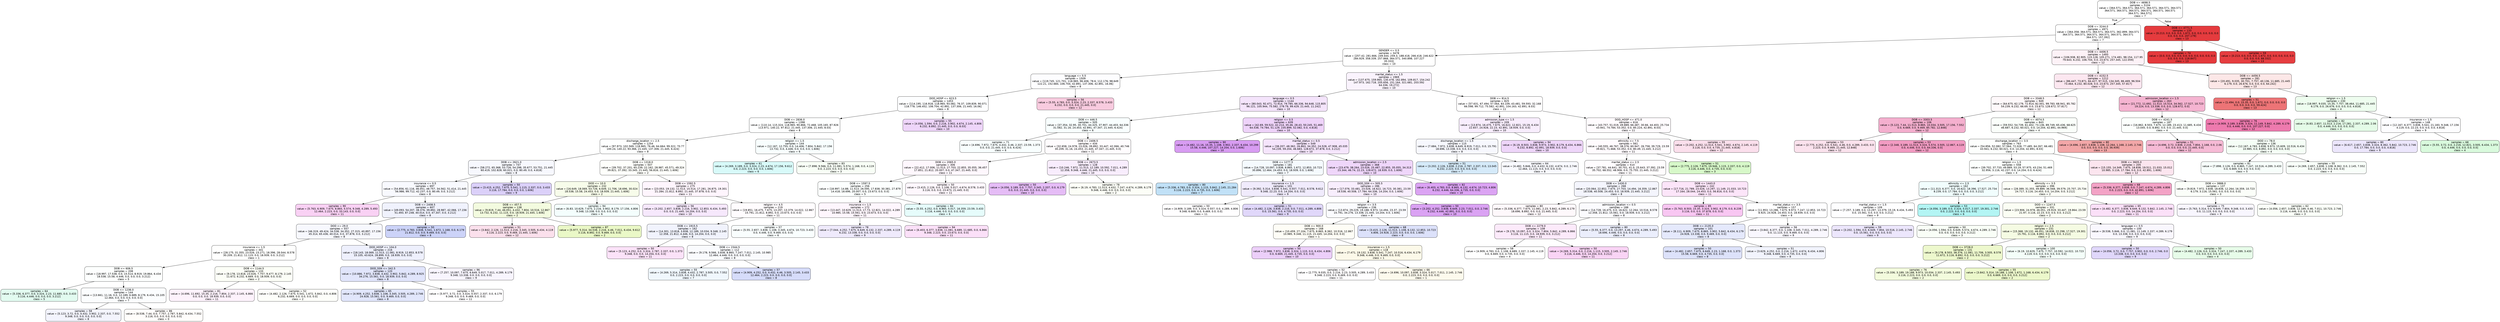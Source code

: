 digraph Tree {
node [shape=box, style="filled, rounded", color="black", fontname=helvetica] ;
edge [fontname=helvetica] ;
0 [label="DOB <= 4698.5\nsamples = 5104\nvalue = [364.571, 364.571, 364.571, 364.571, 364.571, 364.571\n364.571, 364.571, 364.571, 364.571, 364.571, 364.571\n364.571, 364.571]\nclass = 7", fillcolor="#ffffff"] ;
1 [label="DOB <= 3244.0\nsamples = 4971\nvalue = [364.358, 364.571, 364.571, 364.571, 362.899, 364.571\n364.571, 364.571, 364.571, 364.571, 364.571, 364.571\n364.571, 157.392]\nclass = 7", fillcolor="#ffffff"] ;
0 -> 1 [labeldistance=2.5, labelangle=45, headlabel="True"] ;
2 [label="GENDER <= 0.5\nsamples = 3478\nvalue = [257.42, 281.666, 249.444, 259.3, 188.418, 266.418, 246.622\n284.929, 358.339, 257.868, 364.571, 340.898, 107.227\n35.333]\nclass = 10", fillcolor="#ffffff"] ;
1 -> 2 ;
3 [label="language <= 5.5\nsamples = 1509\nvalue = [119.745, 121.701, 118.965, 96.406, 78.6, 112.176, 98.649\n122.21, 152.684, 106.704, 42.891, 137.306, 42.891, 16.06]\nclass = 8", fillcolor="#fdfdff"] ;
2 -> 3 ;
4 [label="DOD_HOSP <= 623.5\nsamples = 1453\nvalue = [114.195, 116.918, 118.965, 93.082, 76.37, 109.839, 90.071\n118.778, 146.452, 106.704, 42.891, 137.306, 21.445, 16.06]\nclass = 8", fillcolor="#fdfeff"] ;
3 -> 4 ;
5 [label="DOB <= 2836.0\nsamples = 1398\nvalue = [110.14, 115.324, 118.965, 90.866, 72.468, 105.165, 87.926\n113.971, 140.22, 97.812, 21.445, 137.306, 21.445, 8.03]\nclass = 8", fillcolor="#feffff"] ;
4 -> 5 ;
6 [label="discharge_location <= 2.5\nsamples = 1254\nvalue = [97.973, 102.569, 118.965, 76.46, 64.664, 99.322, 70.77\n100.24, 140.22, 93.366, 21.445, 137.306, 21.445, 6.424]\nclass = 8", fillcolor="#feffff"] ;
5 -> 6 ;
7 [label="DOB <= 2621.0\nsamples = 747\nvalue = [58.272, 65.368, 53.726, 54.298, 35.677, 53.751, 21.445\n60.419, 102.828, 60.021, 0.0, 80.49, 0.0, 4.818]\nclass = 8", fillcolor="#f7f8fe"] ;
6 -> 7 ;
8 [label="insurance <= 0.5\nsamples = 697\nvalue = [54.856, 61.116, 46.051, 48.757, 34.562, 51.414, 21.445\n56.986, 99.712, 42.237, 0.0, 80.49, 0.0, 3.212]\nclass = 8", fillcolor="#f8f9fe"] ;
7 -> 8 ;
9 [label="samples = 90\nvalue = [5.763, 6.909, 7.675, 8.865, 5.574, 9.348, 4.289, 5.493\n12.464, 2.223, 0.0, 33.143, 0.0, 0.0]\nclass = 11", fillcolor="#f9d1f4"] ;
8 -> 9 ;
10 [label="DOB <= 2408.5\nsamples = 607\nvalue = [49.093, 54.207, 38.376, 39.892, 28.987, 42.066, 17.156\n51.493, 87.248, 40.014, 0.0, 47.347, 0.0, 3.212]\nclass = 8", fillcolor="#f0f2fd"] ;
8 -> 10 ;
11 [label="DOD <= 29.0\nsamples = 557\nvalue = [46.319, 49.424, 34.538, 34.352, 27.315, 40.897, 17.156\n45.314, 65.436, 40.014, 0.0, 37.878, 0.0, 3.212]\nclass = 8", fillcolor="#f7f8fe"] ;
10 -> 11 ;
12 [label="insurance <= 1.5\nsamples = 341\nvalue = [28.175, 31.355, 23.026, 23.271, 18.396, 28.044, 8.578\n30.209, 21.812, 11.115, 0.0, 18.939, 0.0, 3.212]\nclass = 1", fillcolor="#fffffe"] ;
11 -> 12 ;
13 [label="DOB <= 606.5\nsamples = 208\nvalue = [18.997, 17.538, 0.0, 15.514, 8.919, 19.864, 6.434\n18.538, 15.58, 4.446, 0.0, 0.0, 0.0, 3.212]\nclass = 5", fillcolor="#fdfffe"] ;
12 -> 13 ;
14 [label="samples = 64\nvalue = [5.336, 6.377, 0.0, 3.324, 2.23, 11.685, 0.0, 3.433\n3.116, 4.446, 0.0, 0.0, 0.0, 3.212]\nclass = 5", fillcolor="#e2fbf0"] ;
13 -> 14 ;
15 [label="DOB <= 1236.0\nsamples = 144\nvalue = [13.661, 11.16, 0.0, 12.189, 6.689, 8.179, 6.434, 15.105\n12.464, 0.0, 0.0, 0.0, 0.0, 0.0]\nclass = 7", fillcolor="#fbfdfe"] ;
13 -> 15 ;
16 [label="samples = 58\nvalue = [5.123, 3.72, 0.0, 4.432, 3.902, 2.337, 0.0, 7.552\n9.348, 0.0, 0.0, 0.0, 0.0, 0.0]\nclass = 8", fillcolor="#f3f4fd"] ;
15 -> 16 ;
17 [label="samples = 86\nvalue = [8.538, 7.44, 0.0, 7.757, 2.787, 5.842, 6.434, 7.552\n3.116, 0.0, 0.0, 0.0, 0.0, 0.0]\nclass = 0", fillcolor="#fffdfb"] ;
15 -> 17 ;
18 [label="DOB <= 1144.5\nsamples = 133\nvalue = [9.178, 13.818, 23.026, 7.757, 9.477, 8.179, 2.145\n11.672, 6.232, 6.669, 0.0, 18.939, 0.0, 0.0]\nclass = 2", fillcolor="#fcfef7"] ;
12 -> 18 ;
19 [label="samples = 81\nvalue = [4.696, 11.692, 15.35, 2.216, 7.804, 2.337, 2.145, 6.866\n0.0, 0.0, 0.0, 18.939, 0.0, 0.0]\nclass = 11", fillcolor="#fdf2fc"] ;
18 -> 19 ;
20 [label="samples = 52\nvalue = [4.482, 2.126, 7.675, 5.541, 1.672, 5.842, 0.0, 4.806\n6.232, 6.669, 0.0, 0.0, 0.0, 0.0]\nclass = 2", fillcolor="#fdfefa"] ;
18 -> 20 ;
21 [label="DOD_HOSP <= 104.0\nsamples = 216\nvalue = [18.143, 18.069, 11.513, 11.081, 8.919, 12.853, 8.578\n15.105, 43.624, 28.899, 0.0, 18.939, 0.0, 0.0]\nclass = 8", fillcolor="#eef0fd"] ;
11 -> 21 ;
22 [label="DOD_SSN <= 342.5\nsamples = 120\nvalue = [10.886, 7.972, 3.838, 4.432, 3.902, 5.842, 4.289, 8.925\n34.276, 15.561, 0.0, 18.939, 0.0, 0.0]\nclass = 8", fillcolor="#e1e5fb"] ;
21 -> 22 ;
23 [label="samples = 65\nvalue = [4.909, 4.252, 3.838, 1.108, 3.345, 3.505, 4.289, 2.746\n24.928, 15.561, 0.0, 9.469, 0.0, 0.0]\nclass = 8", fillcolor="#e1e6fb"] ;
22 -> 23 ;
24 [label="samples = 55\nvalue = [5.977, 3.72, 0.0, 3.324, 0.557, 2.337, 0.0, 6.179\n9.348, 0.0, 0.0, 9.469, 0.0, 0.0]\nclass = 11", fillcolor="#fffeff"] ;
22 -> 24 ;
25 [label="samples = 96\nvalue = [7.257, 10.097, 7.675, 6.649, 5.017, 7.011, 4.289, 6.179\n9.348, 13.338, 0.0, 0.0, 0.0, 0.0]\nclass = 9", fillcolor="#f8f5fe"] ;
21 -> 25 ;
26 [label="samples = 50\nvalue = [2.775, 4.783, 3.838, 5.541, 1.672, 1.168, 0.0, 6.179\n21.812, 0.0, 0.0, 9.469, 0.0, 0.0]\nclass = 8", fillcolor="#ccd3f8"] ;
10 -> 26 ;
27 [label="samples = 50\nvalue = [3.415, 4.252, 7.675, 5.541, 1.115, 2.337, 0.0, 3.433\n3.116, 17.784, 0.0, 0.0, 0.0, 1.606]\nclass = 9", fillcolor="#dbd0f9"] ;
7 -> 27 ;
28 [label="DOB <= 1318.0\nsamples = 507\nvalue = [39.702, 37.201, 65.239, 22.162, 28.987, 45.571, 49.324\n39.821, 37.392, 33.345, 21.445, 56.816, 21.445, 1.606]\nclass = 2", fillcolor="#fefffb"] ;
6 -> 28 ;
29 [label="DOD <= 10.0\nsamples = 232\nvalue = [16.649, 18.069, 53.726, 6.649, 11.706, 18.696, 30.024\n18.538, 15.58, 24.453, 0.0, 18.939, 21.445, 1.606]\nclass = 2", fillcolor="#f7fcea"] ;
28 -> 29 ;
30 [label="DOB <= 457.5\nsamples = 138\nvalue = [9.819, 7.44, 46.051, 4.432, 7.804, 10.516, 12.867\n13.732, 6.232, 11.115, 0.0, 18.939, 21.445, 1.606]\nclass = 2", fillcolor="#f3fbdf"] ;
29 -> 30 ;
31 [label="samples = 51\nvalue = [3.842, 2.126, 11.513, 2.216, 3.345, 3.505, 6.434, 4.119\n3.116, 2.223, 0.0, 9.469, 21.445, 1.606]\nclass = 12", fillcolor="#fbe0ec"] ;
30 -> 31 ;
32 [label="samples = 87\nvalue = [5.977, 5.314, 34.538, 2.216, 4.46, 7.011, 6.434, 9.612\n3.116, 8.892, 0.0, 9.469, 0.0, 0.0]\nclass = 2", fillcolor="#eaf8c7"] ;
30 -> 32 ;
33 [label="samples = 94\nvalue = [6.83, 10.629, 7.675, 2.216, 3.902, 8.179, 17.156, 4.806\n9.348, 13.338, 0.0, 0.0, 0.0, 0.0]\nclass = 6", fillcolor="#f4fefd"] ;
29 -> 33 ;
34 [label="DOB <= 1592.5\nsamples = 275\nvalue = [23.053, 19.132, 11.513, 15.514, 17.281, 26.875, 19.301\n21.284, 21.812, 8.892, 21.445, 37.878, 0.0, 0.0]\nclass = 11", fillcolor="#fef5fd"] ;
28 -> 34 ;
35 [label="samples = 56\nvalue = [3.202, 2.657, 3.838, 2.216, 3.902, 12.853, 6.434, 5.493\n0.0, 0.0, 21.445, 14.204, 0.0, 0.0]\nclass = 10", fillcolor="#f6e8fc"] ;
34 -> 35 ;
36 [label="religion <= 4.5\nsamples = 219\nvalue = [19.851, 16.475, 7.675, 13.297, 13.379, 14.022, 12.867\n15.791, 21.812, 8.892, 0.0, 23.673, 0.0, 0.0]\nclass = 11", fillcolor="#fffcfe"] ;
34 -> 36 ;
37 [label="DOB <= 1915.5\nsamples = 162\nvalue = [14.301, 13.818, 3.838, 12.189, 10.034, 9.348, 2.145\n12.358, 21.812, 4.446, 0.0, 14.204, 0.0, 0.0]\nclass = 8", fillcolor="#f1f3fd"] ;
36 -> 37 ;
38 [label="samples = 50\nvalue = [5.123, 4.252, 0.0, 3.324, 2.787, 2.337, 0.0, 1.373\n9.348, 0.0, 0.0, 14.204, 0.0, 0.0]\nclass = 11", fillcolor="#fbe2f8"] ;
37 -> 38 ;
39 [label="DOB <= 2344.5\nsamples = 112\nvalue = [9.178, 9.566, 3.838, 8.865, 7.247, 7.011, 2.145, 10.985\n12.464, 4.446, 0.0, 0.0, 0.0, 0.0]\nclass = 8", fillcolor="#fafbfe"] ;
37 -> 39 ;
40 [label="samples = 55\nvalue = [4.269, 5.314, 3.838, 4.432, 2.787, 3.505, 0.0, 7.552\n0.0, 2.223, 0.0, 0.0, 0.0, 0.0]\nclass = 7", fillcolor="#f0f7fd"] ;
39 -> 40 ;
41 [label="samples = 57\nvalue = [4.909, 4.252, 0.0, 4.432, 4.46, 3.505, 2.145, 3.433\n12.464, 2.223, 0.0, 0.0, 0.0, 0.0]\nclass = 8", fillcolor="#d6dcfa"] ;
39 -> 41 ;
42 [label="samples = 57\nvalue = [5.55, 2.657, 3.838, 1.108, 3.345, 4.674, 10.723, 3.433\n0.0, 4.446, 0.0, 9.469, 0.0, 0.0]\nclass = 6", fillcolor="#f9fefe"] ;
36 -> 42 ;
43 [label="religion <= 1.5\nsamples = 144\nvalue = [12.167, 12.755, 0.0, 14.406, 7.804, 5.842, 17.156\n13.732, 0.0, 4.446, 0.0, 0.0, 0.0, 1.606]\nclass = 6", fillcolor="#f8fefe"] ;
5 -> 43 ;
44 [label="samples = 61\nvalue = [4.269, 3.189, 0.0, 3.324, 2.23, 4.674, 17.156, 9.612\n0.0, 2.223, 0.0, 0.0, 0.0, 1.606]\nclass = 6", fillcolor="#d8faf9"] ;
43 -> 44 ;
45 [label="samples = 83\nvalue = [7.898, 9.566, 0.0, 11.081, 5.574, 1.168, 0.0, 4.119\n0.0, 2.223, 0.0, 0.0, 0.0, 0.0]\nclass = 3", fillcolor="#f8fef6"] ;
43 -> 45 ;
46 [label="samples = 55\nvalue = [4.056, 1.594, 0.0, 2.216, 3.902, 4.674, 2.145, 4.806\n6.232, 8.892, 21.445, 0.0, 0.0, 8.03]\nclass = 10", fillcolor="#eed5f9"] ;
4 -> 46 ;
47 [label="samples = 56\nvalue = [5.55, 4.783, 0.0, 3.324, 2.23, 2.337, 8.578, 3.433\n6.232, 0.0, 0.0, 0.0, 21.445, 0.0]\nclass = 12", fillcolor="#f8cbdf"] ;
3 -> 47 ;
48 [label="marital_status <= 1.5\nsamples = 1969\nvalue = [137.675, 159.965, 130.478, 162.894, 109.817, 154.242\n147.973, 162.718, 205.656, 151.164, 321.681, 203.592\n64.336, 19.272]\nclass = 10", fillcolor="#faf3fd"] ;
2 -> 48 ;
49 [label="language <= 0.5\nsamples = 1144\nvalue = [80.043, 92.471, 72.914, 79.785, 66.336, 94.648, 115.805\n96.121, 105.944, 75.582, 278.79, 99.429, 21.445, 11.242]\nclass = 10", fillcolor="#f4e4fb"] ;
48 -> 49 ;
50 [label="DOB <= 446.5\nsamples = 505\nvalue = [37.354, 32.95, 30.701, 44.325, 37.907, 44.403, 64.336\n31.582, 31.16, 24.453, 42.891, 47.347, 21.445, 6.424]\nclass = 6", fillcolor="#f8fefe"] ;
49 -> 50 ;
51 [label="samples = 71\nvalue = [4.696, 7.972, 7.675, 4.432, 4.46, 2.337, 23.59, 1.373\n0.0, 0.0, 21.445, 0.0, 0.0, 6.424]\nclass = 6", fillcolor="#f8fefe"] ;
50 -> 51 ;
52 [label="DOB <= 2406.5\nsamples = 434\nvalue = [32.658, 24.978, 23.026, 39.892, 33.447, 42.066, 40.746\n30.209, 31.16, 24.453, 21.445, 47.347, 21.445, 0.0]\nclass = 11", fillcolor="#fffcfe"] ;
50 -> 52 ;
53 [label="DOB <= 2065.0\nsamples = 306\nvalue = [22.412, 17.006, 11.513, 27.703, 22.855, 35.055, 36.457\n17.851, 21.812, 20.007, 0.0, 47.347, 21.445, 0.0]\nclass = 11", fillcolor="#fef7fd"] ;
52 -> 53 ;
54 [label="DOB <= 1597.5\nsamples = 256\nvalue = [18.997, 14.88, 11.513, 26.595, 17.838, 30.381, 27.879\n14.418, 18.696, 20.007, 0.0, 23.673, 0.0, 0.0]\nclass = 5", fillcolor="#fcfffe"] ;
53 -> 54 ;
55 [label="insurance <= 1.5\nsamples = 172\nvalue = [13.447, 10.629, 11.513, 17.73, 12.821, 14.022, 4.289\n10.985, 15.58, 15.561, 0.0, 23.673, 0.0, 0.0]\nclass = 11", fillcolor="#fef6fd"] ;
54 -> 55 ;
56 [label="samples = 78\nvalue = [7.044, 4.252, 7.675, 6.649, 6.132, 2.337, 4.289, 4.119\n6.232, 13.338, 0.0, 0.0, 0.0, 0.0]\nclass = 9", fillcolor="#efeafc"] ;
55 -> 56 ;
57 [label="samples = 94\nvalue = [6.403, 6.377, 3.838, 11.081, 6.689, 11.685, 0.0, 6.866\n9.348, 2.223, 0.0, 23.673, 0.0, 0.0]\nclass = 11", fillcolor="#fbe0f8"] ;
55 -> 57 ;
58 [label="samples = 84\nvalue = [5.55, 4.252, 0.0, 8.865, 5.017, 16.359, 23.59, 3.433\n3.116, 4.446, 0.0, 0.0, 0.0, 0.0]\nclass = 6", fillcolor="#e6fcfb"] ;
54 -> 58 ;
59 [label="samples = 50\nvalue = [3.415, 2.126, 0.0, 1.108, 5.017, 4.674, 8.578, 3.433\n3.116, 0.0, 0.0, 23.673, 21.445, 0.0]\nclass = 11", fillcolor="#fef7fd"] ;
53 -> 59 ;
60 [label="DOB <= 2673.5\nsamples = 128\nvalue = [10.246, 7.972, 11.513, 12.189, 10.592, 7.011, 4.289\n12.358, 9.348, 4.446, 21.445, 0.0, 0.0, 0.0]\nclass = 10", fillcolor="#f8edfd"] ;
52 -> 60 ;
61 [label="samples = 50\nvalue = [4.056, 3.189, 0.0, 7.757, 3.345, 2.337, 0.0, 6.179\n0.0, 0.0, 21.445, 0.0, 0.0, 0.0]\nclass = 10", fillcolor="#e5bcf6"] ;
60 -> 61 ;
62 [label="samples = 78\nvalue = [6.19, 4.783, 11.513, 4.432, 7.247, 4.674, 4.289, 6.179\n9.348, 4.446, 0.0, 0.0, 0.0, 0.0]\nclass = 2", fillcolor="#fcfef7"] ;
60 -> 62 ;
63 [label="religion <= 0.5\nsamples = 639\nvalue = [42.69, 59.522, 42.214, 35.46, 28.43, 50.245, 51.469\n64.538, 74.784, 51.129, 235.899, 52.082, 0.0, 4.818]\nclass = 10", fillcolor="#eed3f9"] ;
49 -> 63 ;
64 [label="samples = 90\nvalue = [4.482, 11.16, 15.35, 1.108, 3.902, 2.337, 6.434, 10.299\n15.58, 4.446, 107.227, 14.204, 0.0, 1.606]\nclass = 10", fillcolor="#d89cf2"] ;
63 -> 64 ;
65 [label="marital_status <= 0.5\nsamples = 549\nvalue = [38.207, 48.362, 26.863, 34.352, 24.528, 47.908, 45.035\n54.239, 59.204, 46.683, 128.672, 37.878, 0.0, 3.212]\nclass = 10", fillcolor="#f5e5fc"] ;
63 -> 65 ;
66 [label="DOB <= 1277.5\nsamples = 181\nvalue = [14.728, 10.097, 3.838, 8.865, 1.672, 12.853, 10.723\n30.896, 12.464, 24.453, 0.0, 18.939, 0.0, 1.606]\nclass = 7", fillcolor="#f5fafe"] ;
65 -> 66 ;
67 [label="samples = 80\nvalue = [5.336, 4.783, 0.0, 3.324, 1.115, 5.842, 2.145, 21.284\n3.116, 2.223, 0.0, 4.735, 0.0, 1.606]\nclass = 7", fillcolor="#c1e1f7"] ;
66 -> 67 ;
68 [label="insurance <= 1.5\nsamples = 101\nvalue = [9.392, 5.314, 3.838, 5.541, 0.557, 7.011, 8.578, 9.612\n9.348, 22.23, 0.0, 14.204, 0.0, 0.0]\nclass = 9", fillcolor="#f0ebfc"] ;
66 -> 68 ;
69 [label="samples = 50\nvalue = [4.909, 3.189, 0.0, 3.324, 0.557, 0.0, 4.289, 4.806\n9.348, 6.669, 0.0, 9.469, 0.0, 0.0]\nclass = 11", fillcolor="#fffeff"] ;
68 -> 69 ;
70 [label="samples = 51\nvalue = [4.482, 2.126, 3.838, 2.216, 0.0, 7.011, 4.289, 4.806\n0.0, 15.561, 0.0, 4.735, 0.0, 0.0]\nclass = 9", fillcolor="#e0d7fa"] ;
68 -> 70 ;
71 [label="admission_location <= 2.5\nsamples = 368\nvalue = [23.479, 38.264, 23.026, 25.487, 22.855, 35.055, 34.313\n23.344, 46.74, 22.23, 128.672, 18.939, 0.0, 1.606]\nclass = 10", fillcolor="#efd6fa"] ;
65 -> 71 ;
72 [label="DOD_SSN <= 505.5\nsamples = 286\nvalue = [17.076, 33.481, 23.026, 16.622, 16.723, 30.381, 23.59\n18.538, 40.508, 17.784, 64.336, 14.204, 0.0, 1.606]\nclass = 10", fillcolor="#f8eefd"] ;
71 -> 72 ;
73 [label="religion <= 3.5\nsamples = 236\nvalue = [13.874, 29.229, 19.188, 9.973, 14.494, 23.37, 23.59\n15.791, 34.276, 13.338, 21.445, 14.204, 0.0, 1.606]\nclass = 8", fillcolor="#fafbfe"] ;
72 -> 73 ;
74 [label="DOB <= 900.0\nsamples = 168\nvalue = [10.459, 27.104, 7.675, 8.865, 8.362, 10.516, 12.867\n10.985, 9.348, 11.115, 21.445, 14.204, 0.0, 0.0]\nclass = 1", fillcolor="#fefdf6"] ;
73 -> 74 ;
75 [label="samples = 50\nvalue = [2.988, 7.972, 3.838, 3.324, 1.115, 0.0, 6.434, 4.806\n0.0, 6.669, 21.445, 4.735, 0.0, 0.0]\nclass = 10", fillcolor="#eccff9"] ;
74 -> 75 ;
76 [label="insurance <= 1.5\nsamples = 118\nvalue = [7.471, 19.132, 3.838, 5.541, 7.247, 10.516, 6.434, 6.179\n9.348, 4.446, 0.0, 9.469, 0.0, 0.0]\nclass = 1", fillcolor="#fcf9e9"] ;
74 -> 76 ;
77 [label="samples = 52\nvalue = [2.775, 9.035, 0.0, 2.216, 2.23, 3.505, 4.289, 3.433\n9.348, 2.223, 0.0, 9.469, 0.0, 0.0]\nclass = 11", fillcolor="#fffeff"] ;
76 -> 77 ;
78 [label="samples = 66\nvalue = [4.696, 10.097, 3.838, 3.324, 5.017, 7.011, 2.145, 2.746\n0.0, 2.223, 0.0, 0.0, 0.0, 0.0]\nclass = 1", fillcolor="#fdfaed"] ;
76 -> 78 ;
79 [label="samples = 68\nvalue = [3.415, 2.126, 11.513, 1.108, 6.132, 12.853, 10.723\n4.806, 24.928, 2.223, 0.0, 0.0, 0.0, 1.606]\nclass = 8", fillcolor="#dce1fa"] ;
73 -> 79 ;
80 [label="samples = 50\nvalue = [3.202, 4.252, 3.838, 6.649, 2.23, 7.011, 0.0, 2.746\n6.232, 4.446, 42.891, 0.0, 0.0, 0.0]\nclass = 10", fillcolor="#daa2f3"] ;
72 -> 80 ;
81 [label="samples = 82\nvalue = [6.403, 4.783, 0.0, 8.865, 6.132, 4.674, 10.723, 4.806\n6.232, 4.446, 64.336, 4.735, 0.0, 0.0]\nclass = 10", fillcolor="#dba3f3"] ;
71 -> 81 ;
82 [label="DOB <= 814.5\nsamples = 825\nvalue = [57.631, 67.494, 57.564, 83.109, 43.481, 59.593, 32.168\n66.598, 99.712, 75.582, 42.891, 104.163, 42.891, 8.03]\nclass = 11", fillcolor="#fffeff"] ;
48 -> 82 ;
83 [label="admission_type <= 1.5\nsamples = 209\nvalue = [13.874, 16.475, 7.675, 16.622, 12.821, 15.19, 6.434\n22.657, 24.928, 22.23, 42.891, 18.939, 0.0, 0.0]\nclass = 10", fillcolor="#f8edfd"] ;
82 -> 83 ;
84 [label="discharge_location <= 1.5\nsamples = 115\nvalue = [7.684, 7.972, 3.838, 6.649, 8.919, 7.011, 0.0, 15.791\n18.696, 13.338, 0.0, 0.0, 0.0, 0.0]\nclass = 8", fillcolor="#f7f8fe"] ;
83 -> 84 ;
85 [label="samples = 51\nvalue = [3.202, 2.126, 3.838, 2.216, 2.787, 2.337, 0.0, 13.045\n6.232, 2.223, 0.0, 0.0, 0.0, 0.0]\nclass = 7", fillcolor="#d5eaf9"] ;
84 -> 85 ;
86 [label="samples = 64\nvalue = [4.482, 5.846, 0.0, 4.432, 6.132, 4.674, 0.0, 2.746\n12.464, 11.115, 0.0, 0.0, 0.0, 0.0]\nclass = 8", fillcolor="#f8f9fe"] ;
84 -> 86 ;
87 [label="samples = 94\nvalue = [6.19, 8.503, 3.838, 9.973, 3.902, 8.179, 6.434, 6.866\n6.232, 8.892, 42.891, 18.939, 0.0, 0.0]\nclass = 10", fillcolor="#eed5f9"] ;
83 -> 87 ;
88 [label="DOD_HOSP <= 471.0\nsamples = 616\nvalue = [43.757, 51.019, 49.889, 66.487, 30.66, 44.403, 25.734\n43.941, 74.784, 53.352, 0.0, 85.224, 42.891, 8.03]\nclass = 11", fillcolor="#fffbfe"] ;
82 -> 88 ;
89 [label="ethnicity <= 7.5\nsamples = 561\nvalue = [40.555, 46.767, 38.376, 60.947, 26.758, 39.729, 23.59\n39.821, 71.668, 53.352, 0.0, 80.49, 21.445, 3.212]\nclass = 11", fillcolor="#fffbfe"] ;
88 -> 89 ;
90 [label="marital_status <= 2.5\nsamples = 510\nvalue = [37.781, 44.641, 30.701, 41.0, 25.643, 37.392, 23.59\n35.702, 68.552, 48.906, 0.0, 75.755, 21.445, 3.212]\nclass = 11", fillcolor="#fffcfe"] ;
89 -> 90 ;
91 [label="DOB <= 1430.0\nsamples = 268\nvalue = [20.064, 22.852, 7.675, 27.703, 14.494, 16.359, 12.867\n18.538, 40.508, 24.453, 0.0, 18.939, 21.445, 3.212]\nclass = 8", fillcolor="#f4f5fd"] ;
90 -> 91 ;
92 [label="samples = 80\nvalue = [5.336, 6.377, 7.675, 11.081, 2.23, 5.842, 4.289, 6.179\n18.696, 8.892, 0.0, 0.0, 21.445, 0.0]\nclass = 12", fillcolor="#fef8fb"] ;
91 -> 92 ;
93 [label="admission_location <= 0.5\nsamples = 188\nvalue = [14.728, 16.475, 0.0, 16.622, 12.264, 10.516, 8.578\n12.358, 21.812, 15.561, 0.0, 18.939, 0.0, 3.212]\nclass = 8", fillcolor="#fbfbfe"] ;
91 -> 93 ;
94 [label="DOB <= 2279.0\nsamples = 108\nvalue = [9.178, 10.097, 0.0, 3.324, 7.804, 5.842, 4.289, 6.866\n3.116, 11.115, 0.0, 18.939, 0.0, 3.212]\nclass = 11", fillcolor="#fceafa"] ;
93 -> 94 ;
95 [label="samples = 58\nvalue = [4.909, 4.783, 0.0, 1.108, 6.689, 2.337, 2.145, 4.119\n0.0, 6.669, 0.0, 4.735, 0.0, 0.0]\nclass = 4", fillcolor="#ffffff"] ;
94 -> 95 ;
96 [label="samples = 50\nvalue = [4.269, 5.314, 0.0, 2.216, 1.115, 3.505, 2.145, 2.746\n3.116, 4.446, 0.0, 14.204, 0.0, 3.212]\nclass = 11", fillcolor="#f9d4f5"] ;
94 -> 96 ;
97 [label="samples = 80\nvalue = [5.55, 6.377, 0.0, 13.297, 4.46, 4.674, 4.289, 5.493\n18.696, 4.446, 0.0, 0.0, 0.0, 0.0]\nclass = 8", fillcolor="#ebeefc"] ;
93 -> 97 ;
98 [label="DOB <= 1443.0\nsamples = 242\nvalue = [17.716, 21.789, 23.026, 13.297, 11.149, 21.033, 10.723\n17.164, 28.044, 24.453, 0.0, 56.816, 0.0, 0.0]\nclass = 11", fillcolor="#fce5f9"] ;
90 -> 98 ;
99 [label="samples = 85\nvalue = [5.763, 8.503, 15.35, 3.324, 3.902, 8.179, 0.0, 8.239\n3.116, 0.0, 0.0, 37.878, 0.0, 0.0]\nclass = 11", fillcolor="#f8c6f2"] ;
98 -> 99 ;
100 [label="marital_status <= 3.5\nsamples = 157\nvalue = [11.953, 13.286, 7.675, 9.973, 7.247, 12.853, 10.723\n8.925, 24.928, 24.453, 0.0, 18.939, 0.0, 0.0]\nclass = 8", fillcolor="#fefeff"] ;
98 -> 100 ;
101 [label="DOB <= 2135.0\nsamples = 101\nvalue = [8.111, 6.909, 7.675, 8.865, 3.902, 5.842, 6.434, 6.179\n24.928, 13.338, 0.0, 9.469, 0.0, 0.0]\nclass = 8", fillcolor="#e5e9fc"] ;
100 -> 101 ;
102 [label="samples = 50\nvalue = [4.482, 2.657, 7.675, 6.649, 2.23, 1.168, 0.0, 1.373\n15.58, 6.669, 0.0, 4.735, 0.0, 0.0]\nclass = 8", fillcolor="#dde2fa"] ;
101 -> 102 ;
103 [label="samples = 51\nvalue = [3.629, 4.252, 0.0, 2.216, 1.672, 4.674, 6.434, 4.806\n9.348, 6.669, 0.0, 4.735, 0.0, 0.0]\nclass = 8", fillcolor="#f2f4fd"] ;
101 -> 103 ;
104 [label="samples = 56\nvalue = [3.842, 6.377, 0.0, 1.108, 3.345, 7.011, 4.289, 2.746\n0.0, 11.115, 0.0, 9.469, 0.0, 0.0]\nclass = 9", fillcolor="#f9f7fe"] ;
100 -> 104 ;
105 [label="samples = 51\nvalue = [2.775, 2.126, 7.675, 19.946, 1.115, 2.337, 0.0, 4.119\n3.116, 4.446, 0.0, 4.735, 0.0, 0.0]\nclass = 3", fillcolor="#d7f8c9"] ;
89 -> 105 ;
106 [label="samples = 55\nvalue = [3.202, 4.252, 11.513, 5.541, 3.902, 4.674, 2.145, 4.119\n3.116, 0.0, 0.0, 4.735, 21.445, 4.818]\nclass = 12", fillcolor="#fbdfec"] ;
88 -> 106 ;
107 [label="DOB <= 4406.5\nsamples = 1493\nvalue = [106.938, 82.905, 115.128, 105.271, 174.481, 98.154, 117.95\n79.643, 6.232, 106.704, 0.0, 23.673, 257.345, 122.059]\nclass = 12", fillcolor="#fdf2f7"] ;
1 -> 107 ;
108 [label="DOB <= 4152.5\nsamples = 1212\nvalue = [86.447, 73.871, 84.427, 97.515, 134.345, 86.469, 96.504\n73.464, 6.232, 80.028, 0.0, 23.673, 257.345, 57.817]\nclass = 12", fillcolor="#fce7f0"] ;
107 -> 108 ;
109 [label="DOB <= 3348.5\nsamples = 949\nvalue = [64.675, 62.179, 72.914, 82.001, 99.783, 68.941, 85.782\n54.239, 6.232, 66.69, 0.0, 23.673, 128.672, 57.817]\nclass = 12", fillcolor="#fef8fa"] ;
108 -> 109 ;
110 [label="DOB <= 3303.5\nsamples = 106\nvalue = [5.123, 7.44, 11.513, 8.865, 10.034, 3.505, 17.156, 7.552\n0.0, 6.669, 0.0, 9.469, 85.782, 12.848]\nclass = 12", fillcolor="#f4afce"] ;
109 -> 110 ;
111 [label="samples = 53\nvalue = [2.775, 4.252, 0.0, 5.541, 4.46, 0.0, 4.289, 3.433, 0.0\n2.223, 0.0, 9.469, 21.445, 12.848]\nclass = 12", fillcolor="#fbe2ed"] ;
110 -> 111 ;
112 [label="samples = 53\nvalue = [2.348, 3.189, 11.513, 3.324, 5.574, 3.505, 12.867, 4.119\n0.0, 4.446, 0.0, 0.0, 64.336, 0.0]\nclass = 12", fillcolor="#f29bc2"] ;
110 -> 112 ;
113 [label="DOB <= 4074.5\nsamples = 843\nvalue = [59.552, 54.739, 61.402, 73.136, 89.749, 65.436, 68.625\n46.687, 6.232, 60.021, 0.0, 14.204, 42.891, 44.969]\nclass = 4", fillcolor="#fafefa"] ;
109 -> 113 ;
114 [label="discharge_location <= 3.5\nsamples = 763\nvalue = [54.856, 52.082, 57.564, 72.028, 77.485, 64.267, 66.481\n43.941, 6.232, 60.021, 0.0, 14.204, 42.891, 8.03]\nclass = 4", fillcolor="#fdfffd"] ;
113 -> 114 ;
115 [label="religion <= 1.5\nsamples = 558\nvalue = [39.702, 37.733, 49.889, 53.19, 57.975, 43.234, 51.469\n32.956, 3.116, 42.237, 0.0, 14.204, 0.0, 6.424]\nclass = 4", fillcolor="#fcfffd"] ;
114 -> 115 ;
116 [label="ethnicity <= 2.5\nsamples = 162\nvalue = [11.313, 6.377, 0.0, 16.622, 18.396, 17.527, 25.734\n8.239, 0.0, 17.784, 0.0, 0.0, 0.0, 3.212]\nclass = 6", fillcolor="#f1fdfd"] ;
115 -> 116 ;
117 [label="marital_status <= 1.5\nsamples = 109\nvalue = [7.257, 3.189, 0.0, 13.297, 13.379, 15.19, 6.434, 5.493\n0.0, 15.561, 0.0, 0.0, 0.0, 3.212]\nclass = 9", fillcolor="#fefeff"] ;
116 -> 117 ;
118 [label="samples = 59\nvalue = [3.202, 1.594, 0.0, 6.649, 7.804, 10.516, 2.145, 2.746\n0.0, 15.561, 0.0, 0.0, 0.0, 0.0]\nclass = 9", fillcolor="#ece6fc"] ;
117 -> 118 ;
119 [label="samples = 50\nvalue = [4.056, 1.594, 0.0, 6.649, 5.574, 4.674, 4.289, 2.746\n0.0, 0.0, 0.0, 0.0, 0.0, 3.212]\nclass = 3", fillcolor="#f9fef7"] ;
117 -> 119 ;
120 [label="samples = 53\nvalue = [4.056, 3.189, 0.0, 3.324, 5.017, 2.337, 19.301, 2.746\n0.0, 2.223, 0.0, 0.0, 0.0, 0.0]\nclass = 6", fillcolor="#b3f5f4"] ;
116 -> 120 ;
121 [label="ethnicity <= 3.5\nsamples = 396\nvalue = [28.389, 31.355, 49.889, 36.568, 39.579, 25.707, 25.734\n24.717, 3.116, 24.453, 0.0, 14.204, 0.0, 3.212]\nclass = 2", fillcolor="#fcfef7"] ;
115 -> 121 ;
122 [label="DOD <= 1247.5\nsamples = 331\nvalue = [23.906, 24.978, 46.051, 29.919, 33.447, 19.864, 23.59\n21.97, 3.116, 22.23, 0.0, 0.0, 0.0, 3.212]\nclass = 2", fillcolor="#fbfef4"] ;
121 -> 122 ;
123 [label="religion <= 2.5\nsamples = 231\nvalue = [15.368, 19.132, 46.051, 18.838, 22.298, 17.527, 19.301\n15.791, 3.116, 8.892, 0.0, 0.0, 0.0, 3.212]\nclass = 2", fillcolor="#f5fbe3"] ;
122 -> 123 ;
124 [label="DOB <= 3728.0\nsamples = 131\nvalue = [9.178, 8.503, 38.376, 11.081, 11.706, 3.505, 8.578\n11.672, 3.116, 8.892, 0.0, 0.0, 0.0, 3.212]\nclass = 2", fillcolor="#edf8cd"] ;
123 -> 124 ;
125 [label="samples = 76\nvalue = [5.336, 3.189, 19.188, 9.973, 10.034, 2.337, 2.145, 5.493\n3.116, 2.223, 0.0, 0.0, 0.0, 0.0]\nclass = 2", fillcolor="#f3fbdd"] ;
124 -> 125 ;
126 [label="samples = 55\nvalue = [3.842, 5.314, 19.188, 1.108, 1.672, 1.168, 6.434, 6.179\n0.0, 6.669, 0.0, 0.0, 0.0, 3.212]\nclass = 2", fillcolor="#ecf8cb"] ;
124 -> 126 ;
127 [label="samples = 100\nvalue = [6.19, 10.629, 7.675, 7.757, 10.592, 14.022, 10.723\n4.119, 0.0, 0.0, 0.0, 0.0, 0.0, 0.0]\nclass = 5", fillcolor="#f4fef9"] ;
123 -> 127 ;
128 [label="language <= 0.5\nsamples = 100\nvalue = [8.538, 5.846, 0.0, 11.081, 11.149, 2.337, 4.289, 6.179\n0.0, 13.338, 0.0, 0.0, 0.0, 0.0]\nclass = 9", fillcolor="#f9f7fe"] ;
122 -> 128 ;
129 [label="samples = 50\nvalue = [4.056, 3.72, 0.0, 7.757, 3.902, 0.0, 0.0, 2.746, 0.0\n13.338, 0.0, 0.0, 0.0, 0.0]\nclass = 9", fillcolor="#e0d7fa"] ;
128 -> 129 ;
130 [label="samples = 50\nvalue = [4.482, 2.126, 0.0, 3.324, 7.247, 2.337, 4.289, 3.433\n0.0, 0.0, 0.0, 0.0, 0.0, 0.0]\nclass = 4", fillcolor="#e7fce9"] ;
128 -> 130 ;
131 [label="samples = 65\nvalue = [4.482, 6.377, 3.838, 6.649, 6.132, 5.842, 2.145, 2.746\n0.0, 2.223, 0.0, 14.204, 0.0, 0.0]\nclass = 11", fillcolor="#fbe0f8"] ;
121 -> 131 ;
132 [label="DOB <= 3605.0\nsamples = 205\nvalue = [15.155, 14.349, 7.675, 18.838, 19.511, 21.033, 15.012\n10.985, 3.116, 17.784, 0.0, 0.0, 42.891, 1.606]\nclass = 12", fillcolor="#fce5ef"] ;
114 -> 132 ;
133 [label="samples = 68\nvalue = [5.336, 6.377, 3.838, 0.0, 7.247, 4.674, 4.289, 4.806\n0.0, 2.223, 0.0, 0.0, 42.891, 1.606]\nclass = 12", fillcolor="#f3a2c6"] ;
132 -> 133 ;
134 [label="DOB <= 3888.0\nsamples = 137\nvalue = [9.819, 7.972, 3.838, 18.838, 12.264, 16.359, 10.723\n6.179, 3.116, 15.561, 0.0, 0.0, 0.0, 0.0]\nclass = 3", fillcolor="#fbfef9"] ;
132 -> 134 ;
135 [label="samples = 75\nvalue = [5.763, 5.314, 0.0, 6.649, 7.804, 9.348, 0.0, 3.433\n0.0, 11.115, 0.0, 0.0, 0.0, 0.0]\nclass = 9", fillcolor="#f8f6fe"] ;
134 -> 135 ;
136 [label="samples = 62\nvalue = [4.056, 2.657, 3.838, 12.189, 4.46, 7.011, 10.723, 2.746\n3.116, 4.446, 0.0, 0.0, 0.0, 0.0]\nclass = 3", fillcolor="#fafef8"] ;
134 -> 136 ;
137 [label="samples = 80\nvalue = [4.696, 2.657, 3.838, 1.108, 12.264, 1.168, 2.145, 2.746\n0.0, 0.0, 0.0, 0.0, 0.0, 36.939]\nclass = 13", fillcolor="#f3a7a8"] ;
113 -> 137 ;
138 [label="admission_location <= 1.5\nsamples = 263\nvalue = [21.772, 11.692, 11.513, 15.514, 34.562, 17.527, 10.723\n19.224, 0.0, 13.338, 0.0, 0.0, 128.672, 0.0]\nclass = 12", fillcolor="#f5b4d1"] ;
108 -> 138 ;
139 [label="DOB <= 4241.5\nsamples = 187\nvalue = [16.862, 8.503, 7.675, 12.189, 23.413, 11.685, 6.434\n13.045, 0.0, 8.892, 0.0, 0.0, 21.445, 0.0]\nclass = 4", fillcolor="#fbfffc"] ;
138 -> 139 ;
140 [label="samples = 51\nvalue = [4.696, 3.72, 3.838, 2.216, 7.804, 1.168, 0.0, 2.06\n0.0, 0.0, 0.0, 0.0, 21.445, 0.0]\nclass = 12", fillcolor="#f6bad5"] ;
139 -> 140 ;
141 [label="DOD <= 78.0\nsamples = 136\nvalue = [12.167, 4.783, 3.838, 9.973, 15.609, 10.516, 6.434\n10.985, 0.0, 8.892, 0.0, 0.0, 0.0, 0.0]\nclass = 4", fillcolor="#f5fef6"] ;
139 -> 141 ;
142 [label="samples = 81\nvalue = [7.898, 2.126, 0.0, 8.865, 7.247, 10.516, 4.289, 3.433\n0.0, 6.669, 0.0, 0.0, 0.0, 0.0]\nclass = 5", fillcolor="#f7fefb"] ;
141 -> 142 ;
143 [label="samples = 55\nvalue = [4.269, 2.657, 3.838, 1.108, 8.362, 0.0, 2.145, 7.552\n0.0, 2.223, 0.0, 0.0, 0.0, 0.0]\nclass = 4", fillcolor="#f8fef9"] ;
141 -> 143 ;
144 [label="samples = 76\nvalue = [4.909, 3.189, 3.838, 3.324, 11.149, 5.842, 4.289, 6.179\n0.0, 4.446, 0.0, 0.0, 107.227, 0.0]\nclass = 12", fillcolor="#ee7aae"] ;
138 -> 144 ;
145 [label="DOB <= 4456.5\nsamples = 281\nvalue = [20.491, 9.035, 30.701, 7.757, 40.136, 11.685, 21.445\n6.179, 0.0, 26.676, 0.0, 0.0, 0.0, 64.242]\nclass = 13", fillcolor="#fce7e7"] ;
107 -> 145 ;
146 [label="samples = 51\nvalue = [1.494, 0.0, 15.35, 0.0, 1.672, 0.0, 0.0, 0.0, 0.0\n0.0, 0.0, 0.0, 0.0, 59.424]\nclass = 13", fillcolor="#ed7476"] ;
145 -> 146 ;
147 [label="religion <= 1.5\nsamples = 230\nvalue = [18.997, 9.035, 15.35, 7.757, 38.464, 11.685, 21.445\n6.179, 0.0, 26.676, 0.0, 0.0, 0.0, 4.818]\nclass = 4", fillcolor="#eefdef"] ;
145 -> 147 ;
148 [label="samples = 82\nvalue = [6.83, 2.657, 11.513, 2.216, 17.281, 2.337, 4.289, 2.06\n0.0, 4.446, 0.0, 0.0, 0.0, 0.0]\nclass = 4", fillcolor="#e4fbe7"] ;
147 -> 148 ;
149 [label="insurance <= 1.5\nsamples = 148\nvalue = [12.167, 6.377, 3.838, 5.541, 21.183, 9.348, 17.156\n4.119, 0.0, 22.23, 0.0, 0.0, 0.0, 4.818]\nclass = 9", fillcolor="#fdfdff"] ;
147 -> 149 ;
150 [label="samples = 80\nvalue = [6.617, 2.657, 3.838, 3.324, 8.362, 5.842, 10.723, 2.746\n0.0, 17.784, 0.0, 0.0, 0.0, 4.818]\nclass = 9", fillcolor="#ece6fc"] ;
149 -> 150 ;
151 [label="samples = 68\nvalue = [5.55, 3.72, 0.0, 2.216, 12.821, 3.505, 6.434, 1.373\n0.0, 4.446, 0.0, 0.0, 0.0, 0.0]\nclass = 4", fillcolor="#d9fadd"] ;
149 -> 151 ;
152 [label="DOB <= 4771.5\nsamples = 133\nvalue = [0.213, 0.0, 0.0, 0.0, 1.672, 0.0, 0.0, 0.0, 0.0, 0.0\n0.0, 0.0, 0.0, 207.179]\nclass = 13", fillcolor="#e53b3e"] ;
0 -> 152 [labeldistance=2.5, labelangle=-45, headlabel="False"] ;
153 [label="samples = 74\nvalue = [0.0, 0.0, 0.0, 0.0, 0.0, 0.0, 0.0, 0.0, 0.0, 0.0\n0.0, 0.0, 0.0, 118.847]\nclass = 13", fillcolor="#e5393c"] ;
152 -> 153 ;
154 [label="samples = 59\nvalue = [0.213, 0.0, 0.0, 0.0, 1.672, 0.0, 0.0, 0.0, 0.0, 0.0\n0.0, 0.0, 0.0, 88.332]\nclass = 13", fillcolor="#e63d40"] ;
152 -> 154 ;
}
